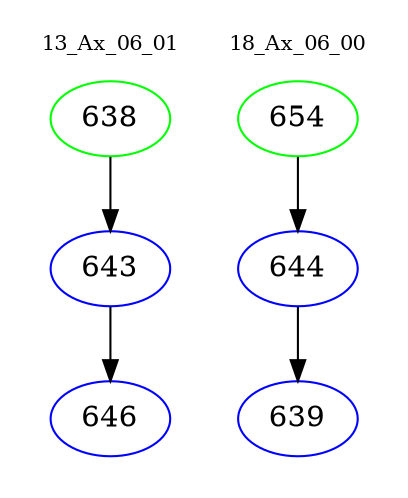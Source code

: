 digraph{
subgraph cluster_0 {
color = white
label = "13_Ax_06_01";
fontsize=10;
T0_638 [label="638", color="green"]
T0_638 -> T0_643 [color="black"]
T0_643 [label="643", color="blue"]
T0_643 -> T0_646 [color="black"]
T0_646 [label="646", color="blue"]
}
subgraph cluster_1 {
color = white
label = "18_Ax_06_00";
fontsize=10;
T1_654 [label="654", color="green"]
T1_654 -> T1_644 [color="black"]
T1_644 [label="644", color="blue"]
T1_644 -> T1_639 [color="black"]
T1_639 [label="639", color="blue"]
}
}
